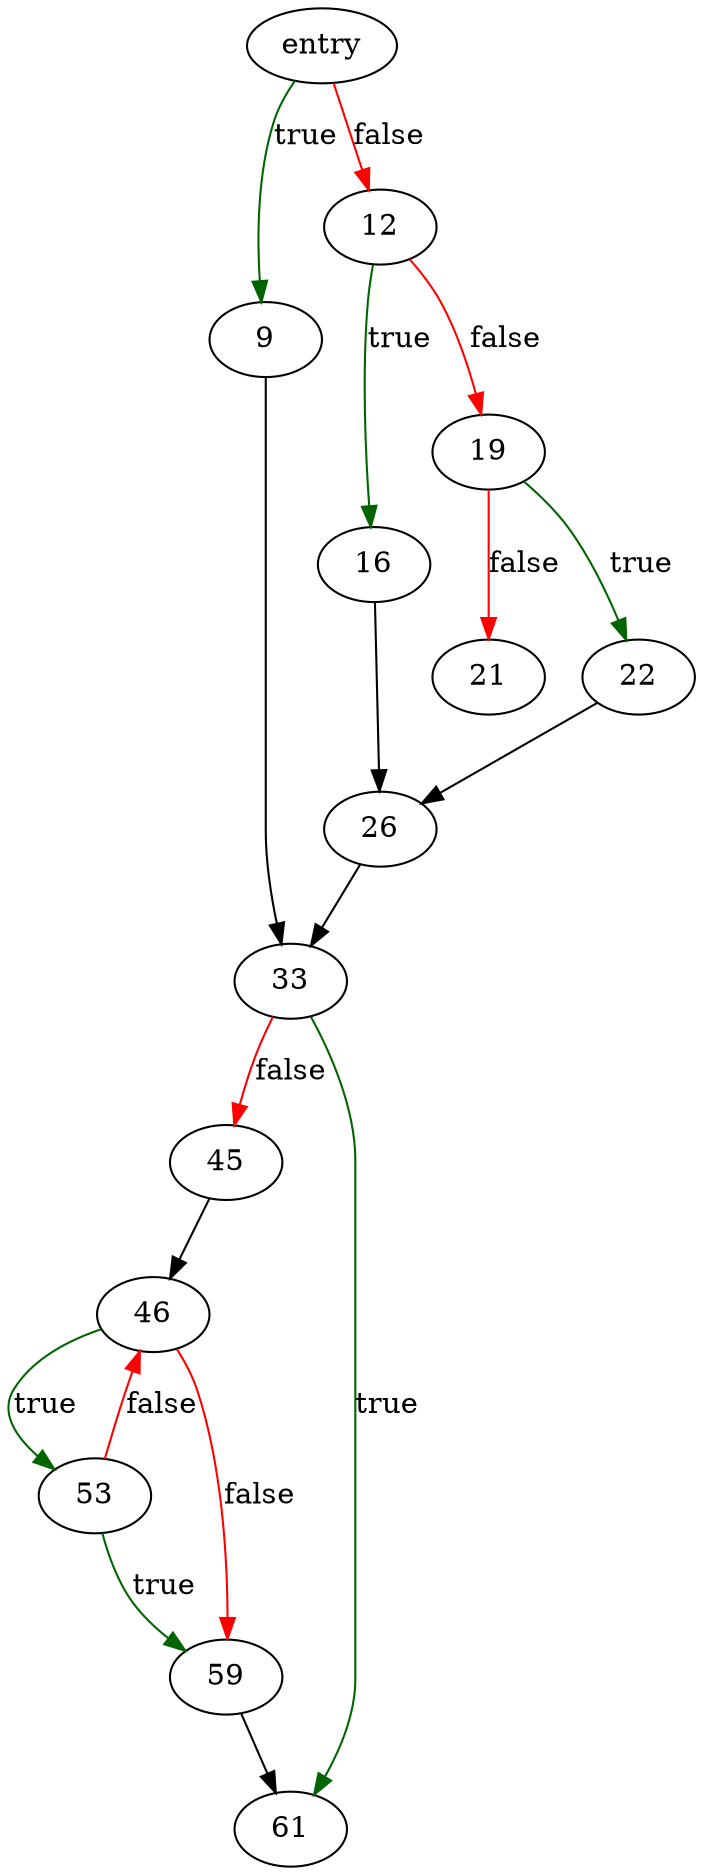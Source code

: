 digraph "heap_insert" {
	// Node definitions.
	2 [label=entry];
	9;
	12;
	16;
	19;
	21;
	22;
	26;
	33;
	45;
	46;
	53;
	59;
	61;

	// Edge definitions.
	2 -> 9 [
		color=darkgreen
		label=true
	];
	2 -> 12 [
		color=red
		label=false
	];
	9 -> 33;
	12 -> 16 [
		color=darkgreen
		label=true
	];
	12 -> 19 [
		color=red
		label=false
	];
	16 -> 26;
	19 -> 21 [
		color=red
		label=false
	];
	19 -> 22 [
		color=darkgreen
		label=true
	];
	22 -> 26;
	26 -> 33;
	33 -> 45 [
		color=red
		label=false
	];
	33 -> 61 [
		color=darkgreen
		label=true
	];
	45 -> 46;
	46 -> 53 [
		color=darkgreen
		label=true
	];
	46 -> 59 [
		color=red
		label=false
	];
	53 -> 46 [
		color=red
		label=false
	];
	53 -> 59 [
		color=darkgreen
		label=true
	];
	59 -> 61;
}
